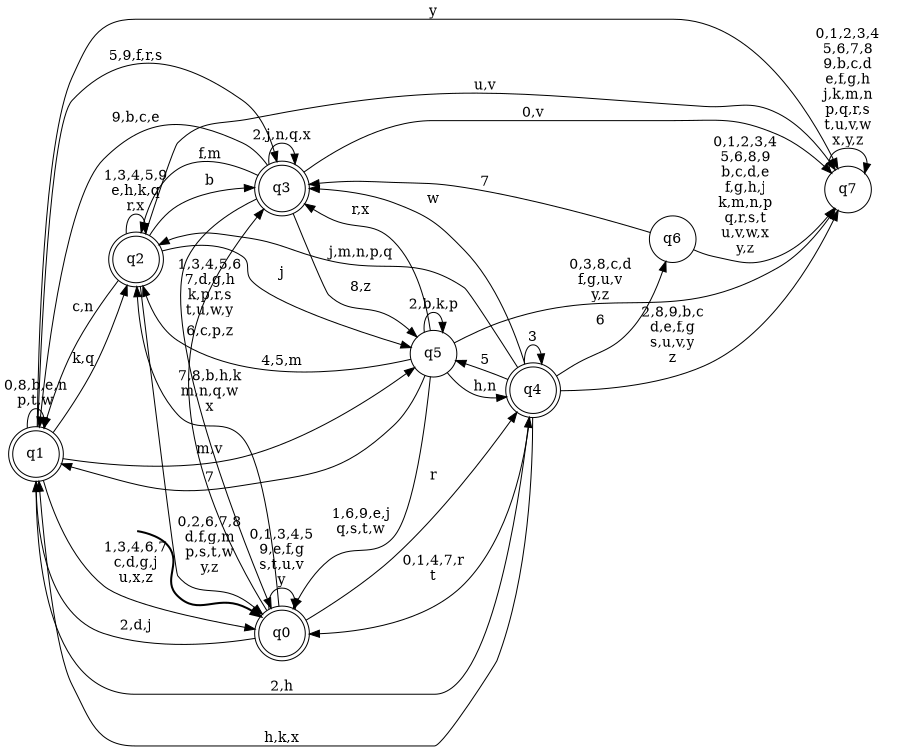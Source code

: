digraph BlueStar {
__start0 [style = invis, shape = none, label = "", width = 0, height = 0];

rankdir=LR;
size="8,5";

s0 [style="rounded,filled", color="black", fillcolor="white" shape="doublecircle", label="q0"];
s1 [style="rounded,filled", color="black", fillcolor="white" shape="doublecircle", label="q1"];
s2 [style="rounded,filled", color="black", fillcolor="white" shape="doublecircle", label="q2"];
s3 [style="rounded,filled", color="black", fillcolor="white" shape="doublecircle", label="q3"];
s4 [style="rounded,filled", color="black", fillcolor="white" shape="doublecircle", label="q4"];
s5 [style="filled", color="black", fillcolor="white" shape="circle", label="q5"];
s6 [style="filled", color="black", fillcolor="white" shape="circle", label="q6"];
s7 [style="filled", color="black", fillcolor="white" shape="circle", label="q7"];
subgraph cluster_main { 
	graph [pad=".75", ranksep="0.15", nodesep="0.15"];
	 style=invis; 
	__start0 -> s0 [penwidth=2];
}
s0 -> s0 [label="0,1,3,4,5\n9,e,f,g\ns,t,u,v\ny"];
s0 -> s1 [label="2,d,j"];
s0 -> s2 [label="7,8,b,h,k\nm,n,q,w\nx"];
s0 -> s3 [label="6,c,p,z"];
s0 -> s4 [label="r"];
s1 -> s0 [label="1,3,4,6,7\nc,d,g,j\nu,x,z"];
s1 -> s1 [label="0,8,b,e,n\np,t,w"];
s1 -> s2 [label="k,q"];
s1 -> s3 [label="5,9,f,r,s"];
s1 -> s4 [label="2,h"];
s1 -> s5 [label="m,v"];
s1 -> s7 [label="y"];
s2 -> s0 [label="0,2,6,7,8\nd,f,g,m\np,s,t,w\ny,z"];
s2 -> s1 [label="c,n"];
s2 -> s2 [label="1,3,4,5,9\ne,h,k,q\nr,x"];
s2 -> s3 [label="b"];
s2 -> s5 [label="j"];
s2 -> s7 [label="u,v"];
s3 -> s0 [label="1,3,4,5,6\n7,d,g,h\nk,p,r,s\nt,u,w,y"];
s3 -> s1 [label="9,b,c,e"];
s3 -> s2 [label="f,m"];
s3 -> s3 [label="2,j,n,q,x"];
s3 -> s5 [label="8,z"];
s3 -> s7 [label="0,v"];
s4 -> s0 [label="0,1,4,7,r\nt"];
s4 -> s1 [label="h,k,x"];
s4 -> s2 [label="j,m,n,p,q"];
s4 -> s3 [label="w"];
s4 -> s4 [label="3"];
s4 -> s5 [label="5"];
s4 -> s6 [label="6"];
s4 -> s7 [label="2,8,9,b,c\nd,e,f,g\ns,u,v,y\nz"];
s5 -> s0 [label="1,6,9,e,j\nq,s,t,w"];
s5 -> s1 [label="7"];
s5 -> s2 [label="4,5,m"];
s5 -> s3 [label="r,x"];
s5 -> s4 [label="h,n"];
s5 -> s5 [label="2,b,k,p"];
s5 -> s7 [label="0,3,8,c,d\nf,g,u,v\ny,z"];
s6 -> s3 [label="7"];
s6 -> s7 [label="0,1,2,3,4\n5,6,8,9\nb,c,d,e\nf,g,h,j\nk,m,n,p\nq,r,s,t\nu,v,w,x\ny,z"];
s7 -> s7 [label="0,1,2,3,4\n5,6,7,8\n9,b,c,d\ne,f,g,h\nj,k,m,n\np,q,r,s\nt,u,v,w\nx,y,z"];

}